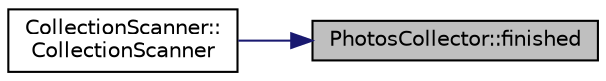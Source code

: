 digraph "PhotosCollector::finished"
{
 // LATEX_PDF_SIZE
  edge [fontname="Helvetica",fontsize="10",labelfontname="Helvetica",labelfontsize="10"];
  node [fontname="Helvetica",fontsize="10",shape=record];
  rankdir="RL";
  Node1 [label="PhotosCollector::finished",height=0.2,width=0.4,color="black", fillcolor="grey75", style="filled", fontcolor="black",tooltip=" "];
  Node1 -> Node2 [dir="back",color="midnightblue",fontsize="10",style="solid",fontname="Helvetica"];
  Node2 [label="CollectionScanner::\lCollectionScanner",height=0.2,width=0.4,color="black", fillcolor="white", style="filled",URL="$class_collection_scanner.html#a3ca1912842473ee4048d95eaed3c0281",tooltip=" "];
}
